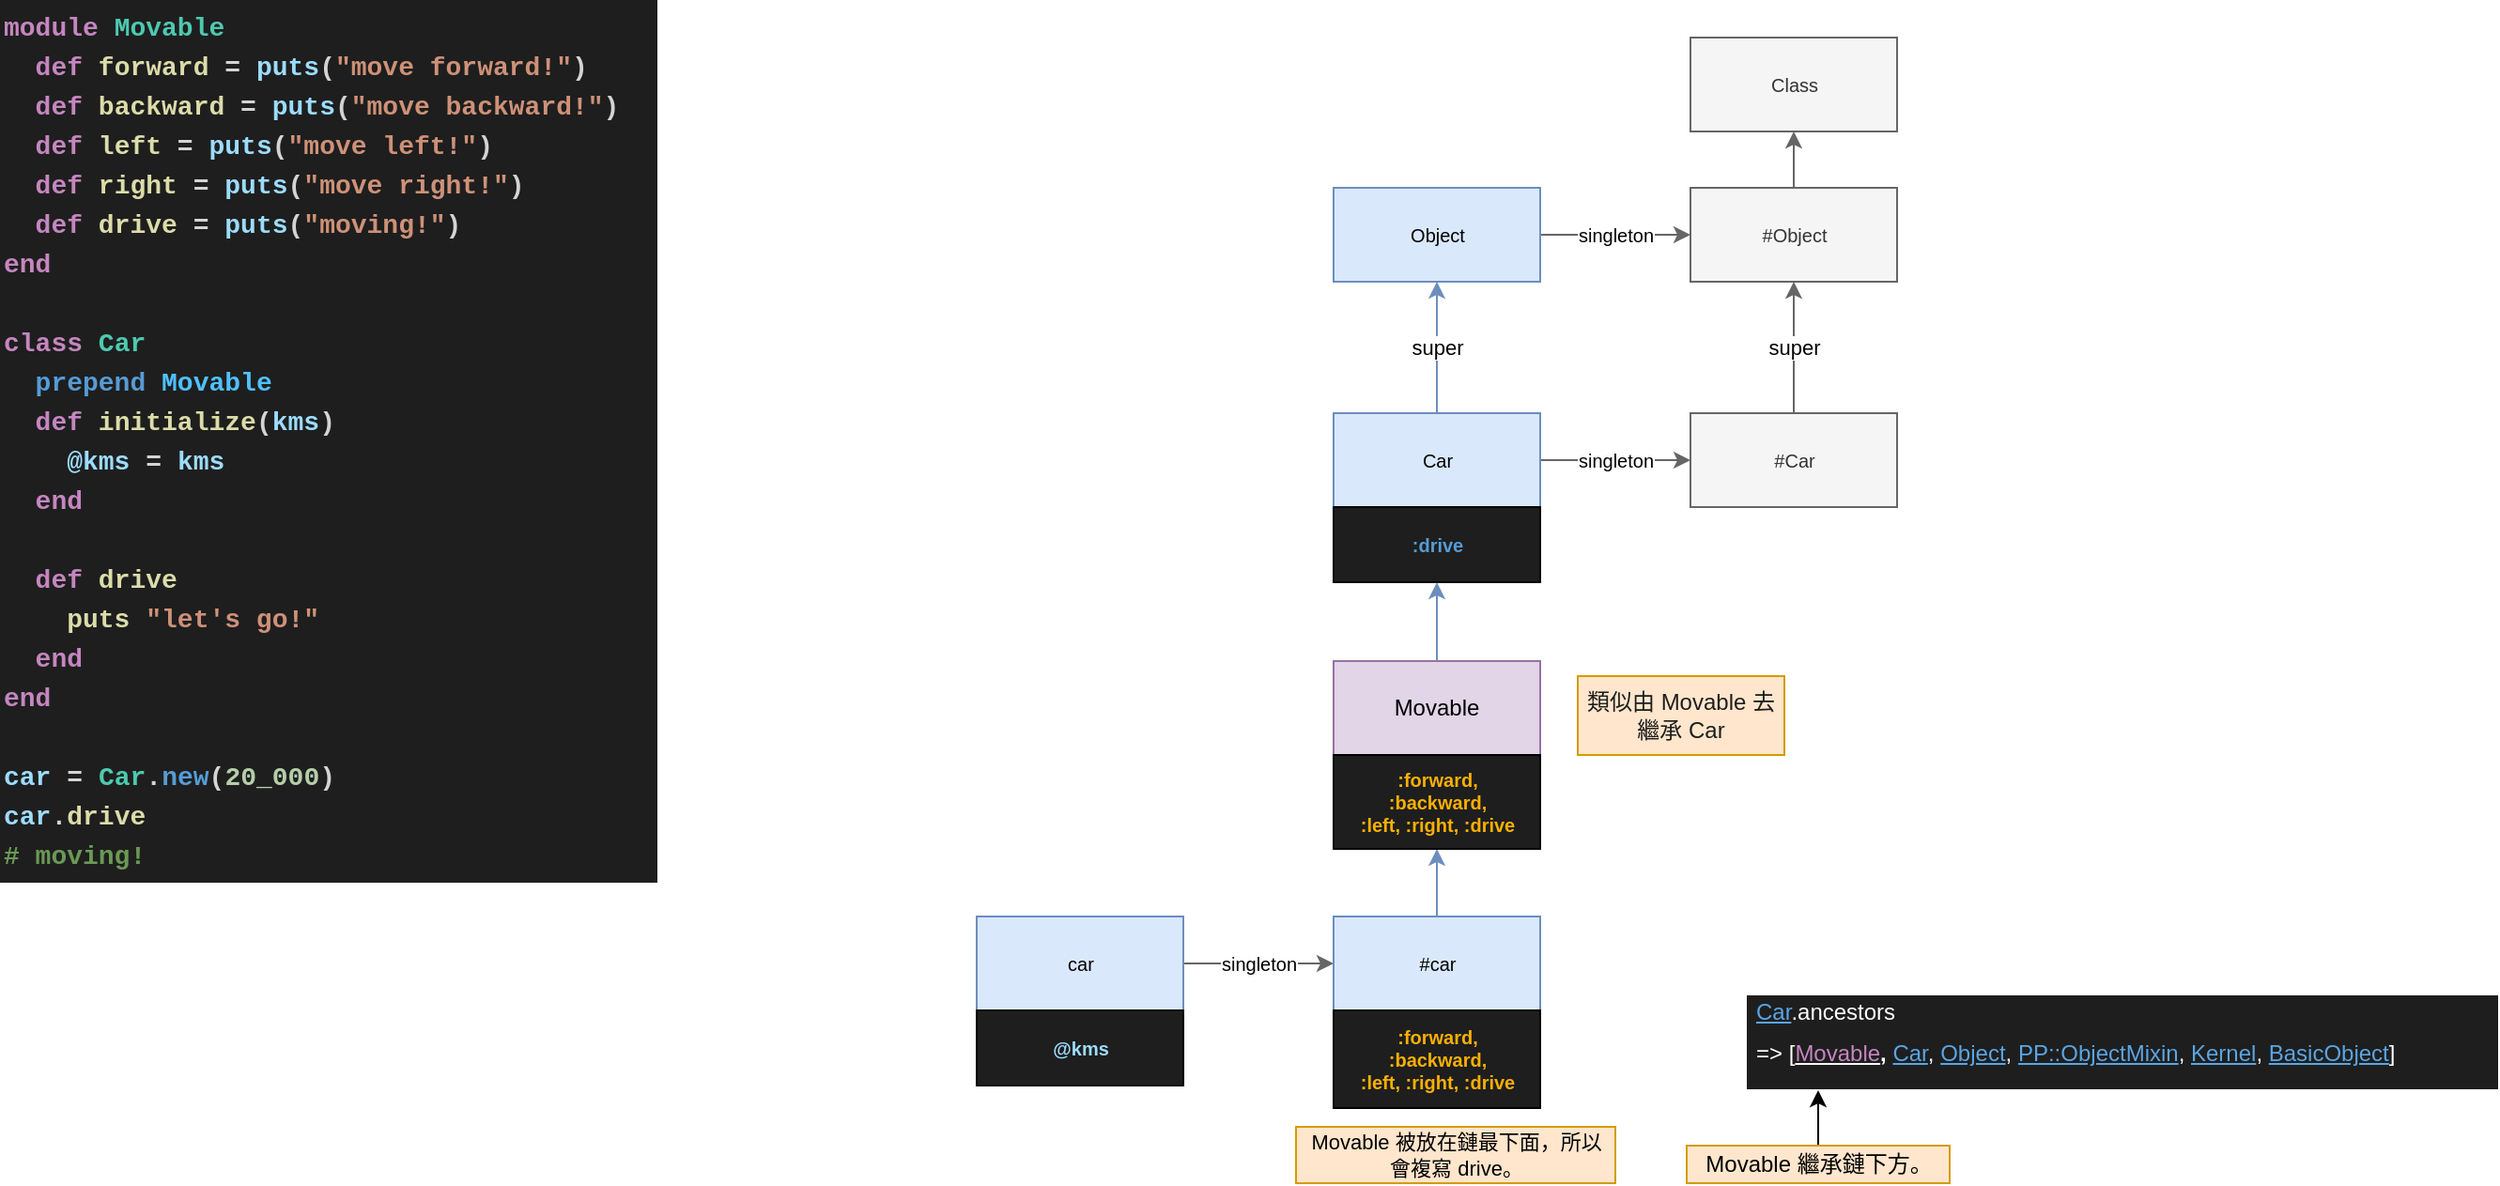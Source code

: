 <mxfile>
    <diagram id="1DmJG_v_HB7CN_tW5fvp" name="Page-1">
        <mxGraphModel dx="1384" dy="389" grid="1" gridSize="10" guides="1" tooltips="1" connect="1" arrows="1" fold="1" page="1" pageScale="1" pageWidth="827" pageHeight="1169" background="#ffffff" math="0" shadow="0">
            <root>
                <mxCell id="0"/>
                <mxCell id="1" parent="0"/>
                <mxCell id="22" value="singleton" style="edgeStyle=none;html=1;fontSize=10;fillColor=#f5f5f5;strokeColor=#666666;" parent="1" source="20" target="21" edge="1">
                    <mxGeometry relative="1" as="geometry">
                        <mxPoint as="offset"/>
                    </mxGeometry>
                </mxCell>
                <mxCell id="20" value="Object" style="html=1;fontSize=10;fillColor=#dae8fc;strokeColor=#6c8ebf;" parent="1" vertex="1">
                    <mxGeometry x="-70" y="120" width="110" height="50" as="geometry"/>
                </mxCell>
                <mxCell id="24" value="" style="edgeStyle=none;html=1;fontSize=10;fillColor=#f5f5f5;strokeColor=#666666;" parent="1" source="21" target="23" edge="1">
                    <mxGeometry relative="1" as="geometry"/>
                </mxCell>
                <mxCell id="21" value="&lt;span style=&quot;font-weight: normal&quot;&gt;#&lt;span&gt;Object&lt;/span&gt;&lt;/span&gt;" style="html=1;fontSize=10;fontStyle=1;fillColor=#f5f5f5;fontColor=#333333;strokeColor=#666666;" parent="1" vertex="1">
                    <mxGeometry x="120" y="120" width="110" height="50" as="geometry"/>
                </mxCell>
                <mxCell id="23" value="Class" style="html=1;fontSize=10;fillColor=#f5f5f5;fontColor=#333333;strokeColor=#666666;" parent="1" vertex="1">
                    <mxGeometry x="120" y="40" width="110" height="50" as="geometry"/>
                </mxCell>
                <mxCell id="29" value="klass" style="edgeStyle=none;html=1;fontSize=10;" parent="1" edge="1">
                    <mxGeometry relative="1" as="geometry">
                        <mxPoint x="560" y="245" as="sourcePoint"/>
                    </mxGeometry>
                </mxCell>
                <mxCell id="33" value="singleton" style="edgeStyle=none;html=1;fontSize=10;fillColor=#f5f5f5;strokeColor=#666666;" parent="1" source="30" target="31" edge="1">
                    <mxGeometry relative="1" as="geometry"/>
                </mxCell>
                <mxCell id="68" value="super" style="edgeStyle=none;html=1;entryX=0.5;entryY=1;entryDx=0;entryDy=0;fillColor=#dae8fc;strokeColor=#6c8ebf;" parent="1" source="30" target="20" edge="1">
                    <mxGeometry relative="1" as="geometry"/>
                </mxCell>
                <mxCell id="30" value="Car" style="html=1;fontSize=10;fillColor=#dae8fc;strokeColor=#6c8ebf;" parent="1" vertex="1">
                    <mxGeometry x="-70" y="240" width="110" height="50" as="geometry"/>
                </mxCell>
                <mxCell id="73" value="super" style="edgeStyle=none;html=1;entryX=0.5;entryY=1;entryDx=0;entryDy=0;fillColor=#f5f5f5;strokeColor=#666666;" parent="1" source="31" target="21" edge="1">
                    <mxGeometry relative="1" as="geometry"/>
                </mxCell>
                <mxCell id="31" value="&lt;span style=&quot;font-weight: normal&quot;&gt;#Car&lt;/span&gt;" style="html=1;fontSize=10;fontStyle=1;fillColor=#f5f5f5;fontColor=#333333;strokeColor=#666666;" parent="1" vertex="1">
                    <mxGeometry x="120" y="240" width="110" height="50" as="geometry"/>
                </mxCell>
                <mxCell id="40" value="singleton" style="edgeStyle=none;html=1;fontSize=10;fillColor=#f5f5f5;strokeColor=#666666;" parent="1" source="37" target="38" edge="1">
                    <mxGeometry relative="1" as="geometry"/>
                </mxCell>
                <mxCell id="37" value="car" style="html=1;fontSize=10;fillColor=#dae8fc;strokeColor=#6c8ebf;" parent="1" vertex="1">
                    <mxGeometry x="-260" y="508" width="110" height="50" as="geometry"/>
                </mxCell>
                <mxCell id="74" value="" style="edgeStyle=none;html=1;fillColor=#dae8fc;strokeColor=#6c8ebf;" parent="1" source="38" target="58" edge="1">
                    <mxGeometry relative="1" as="geometry"/>
                </mxCell>
                <mxCell id="38" value="#car" style="html=1;fontSize=10;fillColor=#dae8fc;strokeColor=#6c8ebf;" parent="1" vertex="1">
                    <mxGeometry x="-70" y="508" width="110" height="50" as="geometry"/>
                </mxCell>
                <mxCell id="41" value="&lt;div style=&quot;font-family: &amp;#34;menlo&amp;#34; , &amp;#34;monaco&amp;#34; , &amp;#34;courier new&amp;#34; , monospace ; font-weight: bold ; font-size: 14px ; line-height: 21px&quot;&gt;&lt;div style=&quot;font-family: &amp;#34;menlo&amp;#34; , &amp;#34;monaco&amp;#34; , &amp;#34;courier new&amp;#34; , monospace ; line-height: 21px&quot;&gt;&lt;div style=&quot;color: rgb(212 , 212 , 212)&quot;&gt;&lt;div&gt;&lt;span style=&quot;color: rgb(197 , 134 , 192)&quot;&gt;module&lt;/span&gt;&amp;nbsp;&lt;span style=&quot;color: rgb(78 , 201 , 176)&quot;&gt;Movable&lt;/span&gt;&lt;/div&gt;&lt;div&gt;&lt;span style=&quot;color: rgb(197 , 134 , 192)&quot;&gt;&amp;nbsp; def&lt;/span&gt;&amp;nbsp;&lt;span style=&quot;color: rgb(220 , 220 , 170)&quot;&gt;forward&lt;/span&gt;&amp;nbsp;=&amp;nbsp;&lt;span style=&quot;color: rgb(156 , 220 , 254)&quot;&gt;puts&lt;/span&gt;(&lt;span style=&quot;color: rgb(206 , 145 , 120)&quot;&gt;&quot;move forward!&quot;&lt;/span&gt;)&lt;/div&gt;&lt;div&gt;&lt;span style=&quot;color: rgb(197 , 134 , 192)&quot;&gt;&amp;nbsp; def&lt;/span&gt;&amp;nbsp;&lt;span style=&quot;color: rgb(220 , 220 , 170)&quot;&gt;backward&lt;/span&gt;&amp;nbsp;=&amp;nbsp;&lt;span style=&quot;color: rgb(156 , 220 , 254)&quot;&gt;puts&lt;/span&gt;(&lt;span style=&quot;color: rgb(206 , 145 , 120)&quot;&gt;&quot;move backward!&quot;&lt;/span&gt;)&lt;/div&gt;&lt;div&gt;&lt;span style=&quot;color: rgb(197 , 134 , 192)&quot;&gt;&amp;nbsp; def&lt;/span&gt;&amp;nbsp;&lt;span style=&quot;color: rgb(220 , 220 , 170)&quot;&gt;left&lt;/span&gt;&amp;nbsp;=&amp;nbsp;&lt;span style=&quot;color: rgb(156 , 220 , 254)&quot;&gt;puts&lt;/span&gt;(&lt;span style=&quot;color: rgb(206 , 145 , 120)&quot;&gt;&quot;move left!&quot;&lt;/span&gt;)&lt;/div&gt;&lt;div&gt;&lt;span style=&quot;color: rgb(197 , 134 , 192)&quot;&gt;&amp;nbsp; def&lt;/span&gt;&amp;nbsp;&lt;span style=&quot;color: rgb(220 , 220 , 170)&quot;&gt;right&lt;/span&gt;&amp;nbsp;=&amp;nbsp;&lt;span style=&quot;color: rgb(156 , 220 , 254)&quot;&gt;puts&lt;/span&gt;(&lt;span style=&quot;color: rgb(206 , 145 , 120)&quot;&gt;&quot;move right!&quot;&lt;/span&gt;)&lt;/div&gt;&lt;div&gt;&lt;span style=&quot;color: rgb(197 , 134 , 192)&quot;&gt;&amp;nbsp; def&lt;/span&gt;&amp;nbsp;&lt;span style=&quot;color: rgb(220 , 220 , 170)&quot;&gt;drive&lt;/span&gt;&amp;nbsp;=&amp;nbsp;&lt;span style=&quot;color: rgb(156 , 220 , 254)&quot;&gt;puts&lt;/span&gt;(&lt;span style=&quot;color: rgb(206 , 145 , 120)&quot;&gt;&quot;moving!&quot;&lt;/span&gt;)&lt;br&gt;&lt;/div&gt;&lt;div&gt;&lt;span style=&quot;color: rgb(197 , 134 , 192)&quot;&gt;end&lt;/span&gt;&lt;/div&gt;&lt;br&gt;&lt;div&gt;&lt;span style=&quot;color: rgb(197 , 134 , 192)&quot;&gt;class&lt;/span&gt;&amp;nbsp;&lt;span style=&quot;color: rgb(78 , 201 , 176)&quot;&gt;Car&lt;/span&gt;&lt;/div&gt;&lt;div&gt;&lt;span style=&quot;color: rgb(86 , 156 , 214)&quot;&gt;&amp;nbsp; prepend&lt;/span&gt;&amp;nbsp;&lt;span style=&quot;color: rgb(79 , 193 , 255)&quot;&gt;Movable&lt;/span&gt;&lt;/div&gt;&lt;div&gt;&lt;span style=&quot;color: rgb(197 , 134 , 192)&quot;&gt;&amp;nbsp; def&lt;/span&gt;&amp;nbsp;&lt;span style=&quot;color: rgb(220 , 220 , 170)&quot;&gt;initialize&lt;/span&gt;(&lt;span style=&quot;color: rgb(156 , 220 , 254)&quot;&gt;kms&lt;/span&gt;)&lt;/div&gt;&lt;div&gt;&lt;span style=&quot;color: rgb(156 , 220 , 254)&quot;&gt;&amp;nbsp; &amp;nbsp; @kms&lt;/span&gt;&amp;nbsp;=&amp;nbsp;&lt;span style=&quot;color: rgb(156 , 220 , 254)&quot;&gt;kms&lt;/span&gt;&lt;/div&gt;&lt;div&gt;&lt;span style=&quot;color: rgb(197 , 134 , 192)&quot;&gt;&amp;nbsp; end&lt;/span&gt;&lt;/div&gt;&lt;br&gt;&lt;div&gt;&lt;span style=&quot;color: rgb(197 , 134 , 192)&quot;&gt;&amp;nbsp; def&lt;/span&gt;&amp;nbsp;&lt;span style=&quot;color: rgb(220 , 220 , 170)&quot;&gt;drive&lt;/span&gt;&lt;/div&gt;&lt;div&gt;&lt;span style=&quot;color: rgb(220 , 220 , 170)&quot;&gt;&amp;nbsp; &amp;nbsp; puts&lt;/span&gt;&amp;nbsp;&lt;span style=&quot;color: rgb(206 , 145 , 120)&quot;&gt;&quot;let's go!&quot;&lt;/span&gt;&lt;/div&gt;&lt;div&gt;&lt;span style=&quot;color: rgb(197 , 134 , 192)&quot;&gt;&amp;nbsp; end&lt;/span&gt;&lt;/div&gt;&lt;div&gt;&lt;span style=&quot;color: rgb(197 , 134 , 192)&quot;&gt;end&lt;/span&gt;&lt;/div&gt;&lt;br&gt;&lt;div&gt;&lt;span style=&quot;color: rgb(156 , 220 , 254)&quot;&gt;car&lt;/span&gt;&amp;nbsp;=&amp;nbsp;&lt;span style=&quot;color: rgb(78 , 201 , 176)&quot;&gt;Car&lt;/span&gt;.&lt;span style=&quot;color: rgb(86 , 156 , 214)&quot;&gt;new&lt;/span&gt;(&lt;span style=&quot;color: rgb(181 , 206 , 168)&quot;&gt;20_000&lt;/span&gt;)&lt;/div&gt;&lt;div&gt;&lt;span style=&quot;color: rgb(156 , 220 , 254)&quot;&gt;car&lt;/span&gt;.&lt;span style=&quot;color: rgb(220 , 220 , 170)&quot;&gt;drive&lt;/span&gt;&lt;/div&gt;&lt;div&gt;&lt;span style=&quot;color: rgb(106 , 153 , 85)&quot;&gt;# moving!&lt;/span&gt;&lt;br&gt;&lt;/div&gt;&lt;/div&gt;&lt;/div&gt;&lt;/div&gt;" style="text;html=1;align=left;verticalAlign=middle;resizable=0;points=[];autosize=1;strokeColor=none;fillColor=#1E1E1E;spacing=2;labelBackgroundColor=#1e1e1e;" parent="1" vertex="1">
                    <mxGeometry x="-780" y="20" width="350" height="470" as="geometry"/>
                </mxCell>
                <mxCell id="46" value="&lt;font color=&quot;#9cdcfe&quot;&gt;@kms&lt;/font&gt;" style="html=1;fontSize=10;fillColor=#1E1E1E;fontStyle=1" parent="1" vertex="1">
                    <mxGeometry x="-260" y="558" width="110" height="40" as="geometry"/>
                </mxCell>
                <mxCell id="50" value="&lt;span style=&quot;color: rgb(250 , 176 , 2)&quot;&gt;:forward,&lt;/span&gt;&lt;br style=&quot;color: rgb(250 , 176 , 2)&quot;&gt;&lt;span style=&quot;color: rgb(250 , 176 , 2)&quot;&gt;:backward,&lt;/span&gt;&lt;br style=&quot;color: rgb(250 , 176 , 2)&quot;&gt;&lt;span style=&quot;color: rgb(250 , 176 , 2)&quot;&gt;:left, :right, :drive&lt;/span&gt;" style="html=1;fontSize=10;fillColor=#1E1E1E;fontStyle=1" parent="1" vertex="1">
                    <mxGeometry x="-70" y="558" width="110" height="52" as="geometry"/>
                </mxCell>
                <mxCell id="54" value="&lt;font color=&quot;#569cd6&quot;&gt;:drive&lt;/font&gt;" style="html=1;fontSize=10;fillColor=#1E1E1E;fontStyle=1" parent="1" vertex="1">
                    <mxGeometry x="-70" y="290" width="110" height="40" as="geometry"/>
                </mxCell>
                <mxCell id="76" value="" style="edgeStyle=none;html=1;fillColor=#dae8fc;strokeColor=#6c8ebf;" parent="1" source="56" target="54" edge="1">
                    <mxGeometry relative="1" as="geometry"/>
                </mxCell>
                <mxCell id="56" value="Movable" style="whiteSpace=wrap;html=1;fillColor=#e1d5e7;strokeColor=#9673a6;" parent="1" vertex="1">
                    <mxGeometry x="-70" y="372" width="110" height="50" as="geometry"/>
                </mxCell>
                <mxCell id="58" value="&lt;font color=&quot;#fab002&quot;&gt;:forward, &lt;br&gt;:backward, &lt;br&gt;:left, :right, :drive&lt;/font&gt;" style="html=1;fontSize=10;fillColor=#1E1E1E;fontStyle=1" parent="1" vertex="1">
                    <mxGeometry x="-70" y="422" width="110" height="50" as="geometry"/>
                </mxCell>
                <mxCell id="64" value="&lt;p style=&quot;line-height: 1&quot;&gt;&lt;/p&gt;&lt;h1 style=&quot;font-size: 12px&quot;&gt;&lt;u style=&quot;color: rgb(91 , 165 , 227) ; font-weight: normal&quot;&gt;Car&lt;/u&gt;&lt;span style=&quot;font-weight: normal ; font-size: 12px&quot;&gt;.ancestors&lt;/span&gt;&lt;/h1&gt;&lt;h1 style=&quot;font-size: 12px&quot;&gt;&lt;span style=&quot;font-size: 12px ; font-weight: normal&quot;&gt;=&amp;gt; [&lt;/span&gt;&lt;u style=&quot;font-weight: normal&quot;&gt;&lt;font color=&quot;#c586c0&quot;&gt;Movable&lt;/font&gt;&lt;/u&gt;,&amp;nbsp;&lt;font color=&quot;#5ba5e3&quot; style=&quot;font-weight: normal&quot;&gt;&lt;u&gt;Car&lt;/u&gt;&lt;/font&gt;&lt;span style=&quot;font-weight: normal&quot;&gt;,&lt;/span&gt;&lt;font color=&quot;#5ba5e3&quot; style=&quot;font-weight: normal&quot;&gt;&amp;nbsp;&lt;u&gt;Object&lt;/u&gt;&lt;/font&gt;&lt;span style=&quot;font-weight: normal&quot;&gt;,&lt;/span&gt;&lt;font color=&quot;#5ba5e3&quot; style=&quot;font-weight: normal&quot;&gt;&amp;nbsp;&lt;u&gt;PP::ObjectMixin&lt;/u&gt;&lt;/font&gt;&lt;span style=&quot;font-weight: normal&quot;&gt;,&amp;nbsp;&lt;/span&gt;&lt;font color=&quot;#5ba5e3&quot; style=&quot;font-weight: normal&quot;&gt;&lt;u&gt;Kernel&lt;/u&gt;&lt;/font&gt;&lt;span style=&quot;font-weight: normal&quot;&gt;,&amp;nbsp;&lt;/span&gt;&lt;font color=&quot;#5ba5e3&quot; style=&quot;font-weight: normal&quot;&gt;&lt;u&gt;BasicObject&lt;/u&gt;&lt;/font&gt;&lt;span style=&quot;font-weight: normal&quot;&gt;]&lt;/span&gt;&lt;/h1&gt;&lt;p&gt;&lt;/p&gt;" style="text;html=1;strokeColor=none;fillColor=#1E1E1E;spacing=5;spacingTop=-20;whiteSpace=wrap;overflow=hidden;rounded=0;labelBackgroundColor=none;fontColor=#FFFFFF;fontStyle=0;fontSize=12;" parent="1" vertex="1">
                    <mxGeometry x="150" y="550" width="400" height="50" as="geometry"/>
                </mxCell>
                <mxCell id="70" value="&lt;span style=&quot;color: rgb(30 , 30 , 30) ; font-size: 12px ; text-align: left&quot;&gt;類似由&amp;nbsp;&lt;/span&gt;&lt;span style=&quot;color: rgb(30 , 30 , 30) ; text-align: left&quot;&gt;Movable&amp;nbsp;&lt;/span&gt;&lt;span style=&quot;color: rgb(30 , 30 , 30) ; font-size: 12px ; text-align: left&quot;&gt;去繼承 Car&lt;/span&gt;" style="whiteSpace=wrap;html=1;fillColor=#ffe6cc;strokeColor=#d79b00;fontSize=12;" parent="1" vertex="1">
                    <mxGeometry x="60" y="380" width="110" height="42" as="geometry"/>
                </mxCell>
                <mxCell id="77" style="edgeStyle=none;html=1;entryX=0.095;entryY=1.01;entryDx=0;entryDy=0;entryPerimeter=0;fontColor=#C586C0;" parent="1" source="71" target="64" edge="1">
                    <mxGeometry relative="1" as="geometry"/>
                </mxCell>
                <mxCell id="71" value="Movable 繼承鏈下方。" style="text;html=1;align=center;verticalAlign=middle;resizable=0;points=[];autosize=1;strokeColor=#d79b00;fillColor=#ffe6cc;fontSize=12;" parent="1" vertex="1">
                    <mxGeometry x="118" y="630" width="140" height="20" as="geometry"/>
                </mxCell>
                <mxCell id="72" value="Movable 被放在鏈最下面，所以&lt;br style=&quot;font-size: 11px&quot;&gt;會複寫 drive。" style="text;html=1;align=center;verticalAlign=middle;resizable=0;points=[];autosize=1;strokeColor=#d79b00;fillColor=#ffe6cc;fontSize=11;" parent="1" vertex="1">
                    <mxGeometry x="-90" y="620" width="170" height="30" as="geometry"/>
                </mxCell>
            </root>
        </mxGraphModel>
    </diagram>
</mxfile>